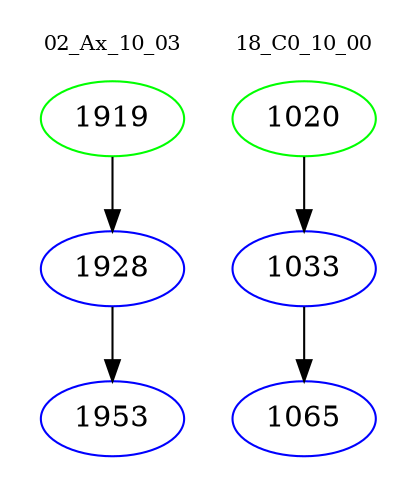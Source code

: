 digraph{
subgraph cluster_0 {
color = white
label = "02_Ax_10_03";
fontsize=10;
T0_1919 [label="1919", color="green"]
T0_1919 -> T0_1928 [color="black"]
T0_1928 [label="1928", color="blue"]
T0_1928 -> T0_1953 [color="black"]
T0_1953 [label="1953", color="blue"]
}
subgraph cluster_1 {
color = white
label = "18_C0_10_00";
fontsize=10;
T1_1020 [label="1020", color="green"]
T1_1020 -> T1_1033 [color="black"]
T1_1033 [label="1033", color="blue"]
T1_1033 -> T1_1065 [color="black"]
T1_1065 [label="1065", color="blue"]
}
}
